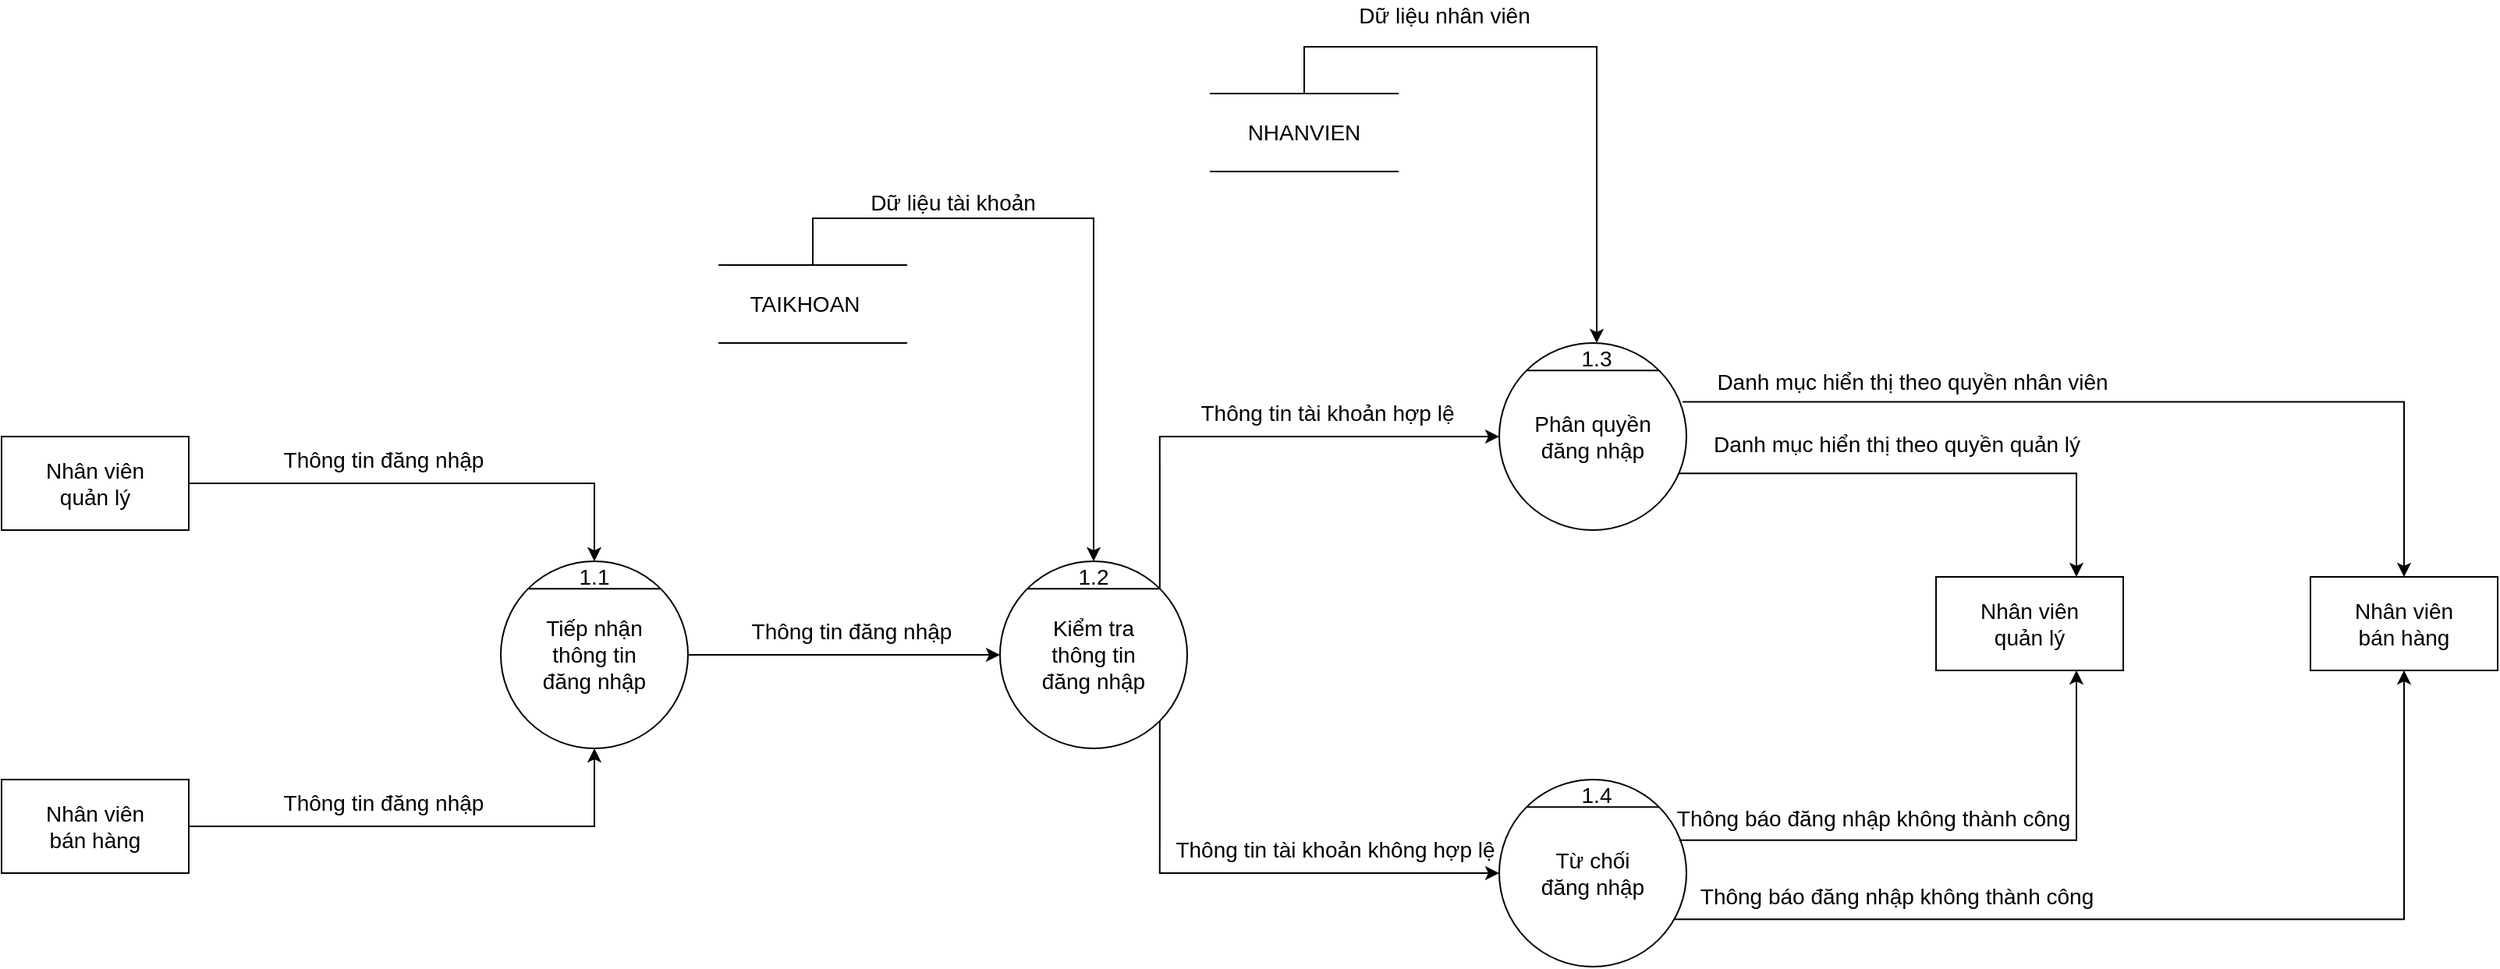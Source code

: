 <mxfile version="16.4.11" type="device"><diagram id="fe1kRjiCgUdPaGdypvBN" name="Page-1"><mxGraphModel dx="3588" dy="1741" grid="1" gridSize="10" guides="1" tooltips="1" connect="1" arrows="1" fold="1" page="1" pageScale="1" pageWidth="850" pageHeight="1100" math="0" shadow="0"><root><mxCell id="0"/><mxCell id="1" parent="0"/><mxCell id="JS5WZ30reuChtgARZtnI-5" value="" style="ellipse;whiteSpace=wrap;html=1;aspect=fixed;" parent="1" vertex="1"><mxGeometry x="-1560" y="220" width="120" height="120" as="geometry"/></mxCell><mxCell id="JS5WZ30reuChtgARZtnI-6" value="" style="endArrow=none;html=1;rounded=0;exitX=0;exitY=0;exitDx=0;exitDy=0;entryX=1;entryY=0;entryDx=0;entryDy=0;" parent="1" source="JS5WZ30reuChtgARZtnI-5" target="JS5WZ30reuChtgARZtnI-5" edge="1"><mxGeometry width="50" height="50" relative="1" as="geometry"><mxPoint x="-1220" y="775" as="sourcePoint"/><mxPoint x="-1170" y="725" as="targetPoint"/></mxGeometry></mxCell><mxCell id="JS5WZ30reuChtgARZtnI-7" value="&lt;font style=&quot;font-size: 14px&quot;&gt;Tiếp nhận thông tin đăng nhập&lt;/font&gt;" style="text;html=1;strokeColor=none;fillColor=none;align=center;verticalAlign=middle;whiteSpace=wrap;rounded=0;" parent="1" vertex="1"><mxGeometry x="-1540" y="265" width="80" height="30" as="geometry"/></mxCell><mxCell id="JS5WZ30reuChtgARZtnI-8" value="1.1" style="text;html=1;strokeColor=none;fillColor=none;align=center;verticalAlign=middle;whiteSpace=wrap;rounded=0;fontSize=14;" parent="1" vertex="1"><mxGeometry x="-1515" y="220" width="30" height="20" as="geometry"/></mxCell><mxCell id="JS5WZ30reuChtgARZtnI-9" value="" style="rounded=0;whiteSpace=wrap;html=1;" parent="1" vertex="1"><mxGeometry x="-1880" y="140" width="120" height="60" as="geometry"/></mxCell><mxCell id="JS5WZ30reuChtgARZtnI-10" value="" style="ellipse;whiteSpace=wrap;html=1;aspect=fixed;" parent="1" vertex="1"><mxGeometry x="-1240" y="220" width="120" height="120" as="geometry"/></mxCell><mxCell id="JS5WZ30reuChtgARZtnI-11" value="" style="endArrow=none;html=1;rounded=0;exitX=0;exitY=0;exitDx=0;exitDy=0;entryX=1;entryY=0;entryDx=0;entryDy=0;" parent="1" source="JS5WZ30reuChtgARZtnI-10" target="JS5WZ30reuChtgARZtnI-10" edge="1"><mxGeometry width="50" height="50" relative="1" as="geometry"><mxPoint x="-900" y="775" as="sourcePoint"/><mxPoint x="-850" y="725" as="targetPoint"/></mxGeometry></mxCell><mxCell id="JS5WZ30reuChtgARZtnI-12" value="&lt;span style=&quot;font-size: 14px&quot;&gt;Kiểm tra thông tin đăng nhập&lt;/span&gt;" style="text;html=1;strokeColor=none;fillColor=none;align=center;verticalAlign=middle;whiteSpace=wrap;rounded=0;" parent="1" vertex="1"><mxGeometry x="-1220" y="265" width="80" height="30" as="geometry"/></mxCell><mxCell id="JS5WZ30reuChtgARZtnI-13" value="1.2" style="text;html=1;strokeColor=none;fillColor=none;align=center;verticalAlign=middle;whiteSpace=wrap;rounded=0;fontSize=14;" parent="1" vertex="1"><mxGeometry x="-1195" y="220" width="30" height="20" as="geometry"/></mxCell><mxCell id="JS5WZ30reuChtgARZtnI-14" value="" style="ellipse;whiteSpace=wrap;html=1;aspect=fixed;" parent="1" vertex="1"><mxGeometry x="-920" y="80" width="120" height="120" as="geometry"/></mxCell><mxCell id="JS5WZ30reuChtgARZtnI-15" value="" style="endArrow=none;html=1;rounded=0;exitX=0;exitY=0;exitDx=0;exitDy=0;entryX=1;entryY=0;entryDx=0;entryDy=0;" parent="1" source="JS5WZ30reuChtgARZtnI-14" target="JS5WZ30reuChtgARZtnI-14" edge="1"><mxGeometry width="50" height="50" relative="1" as="geometry"><mxPoint x="-580" y="635" as="sourcePoint"/><mxPoint x="-530" y="585" as="targetPoint"/></mxGeometry></mxCell><mxCell id="JS5WZ30reuChtgARZtnI-16" value="&lt;span style=&quot;font-size: 14px&quot;&gt;Phân quyền đăng nhập&lt;/span&gt;" style="text;html=1;strokeColor=none;fillColor=none;align=center;verticalAlign=middle;whiteSpace=wrap;rounded=0;" parent="1" vertex="1"><mxGeometry x="-900" y="125" width="80" height="30" as="geometry"/></mxCell><mxCell id="JS5WZ30reuChtgARZtnI-17" value="1.3" style="text;html=1;strokeColor=none;fillColor=none;align=center;verticalAlign=middle;whiteSpace=wrap;rounded=0;fontSize=14;" parent="1" vertex="1"><mxGeometry x="-875" y="80" width="35" height="20" as="geometry"/></mxCell><mxCell id="JS5WZ30reuChtgARZtnI-19" value="" style="rounded=0;whiteSpace=wrap;html=1;" parent="1" vertex="1"><mxGeometry x="-1880" y="360" width="120" height="60" as="geometry"/></mxCell><mxCell id="JS5WZ30reuChtgARZtnI-20" value="Nhân viên quản lý" style="text;html=1;strokeColor=none;fillColor=none;align=center;verticalAlign=middle;whiteSpace=wrap;rounded=0;fontSize=14;" parent="1" vertex="1"><mxGeometry x="-1865" y="155" width="90" height="30" as="geometry"/></mxCell><mxCell id="JS5WZ30reuChtgARZtnI-21" value="Nhân viên bán hàng" style="text;html=1;strokeColor=none;fillColor=none;align=center;verticalAlign=middle;whiteSpace=wrap;rounded=0;fontSize=14;" parent="1" vertex="1"><mxGeometry x="-1865" y="375" width="90" height="30" as="geometry"/></mxCell><mxCell id="JS5WZ30reuChtgARZtnI-22" value="" style="rounded=0;whiteSpace=wrap;html=1;" parent="1" vertex="1"><mxGeometry x="-640" y="230" width="120" height="60" as="geometry"/></mxCell><mxCell id="JS5WZ30reuChtgARZtnI-23" value="Nhân viên quản lý" style="text;html=1;strokeColor=none;fillColor=none;align=center;verticalAlign=middle;whiteSpace=wrap;rounded=0;fontSize=14;" parent="1" vertex="1"><mxGeometry x="-625" y="245" width="90" height="30" as="geometry"/></mxCell><mxCell id="JS5WZ30reuChtgARZtnI-24" value="" style="rounded=0;whiteSpace=wrap;html=1;" parent="1" vertex="1"><mxGeometry x="-400" y="230" width="120" height="60" as="geometry"/></mxCell><mxCell id="JS5WZ30reuChtgARZtnI-25" value="Nhân viên bán hàng" style="text;html=1;strokeColor=none;fillColor=none;align=center;verticalAlign=middle;whiteSpace=wrap;rounded=0;fontSize=14;" parent="1" vertex="1"><mxGeometry x="-385" y="245" width="90" height="30" as="geometry"/></mxCell><mxCell id="JS5WZ30reuChtgARZtnI-26" value="" style="edgeStyle=segmentEdgeStyle;endArrow=classic;html=1;rounded=0;fontSize=14;exitX=1;exitY=0.5;exitDx=0;exitDy=0;entryX=0.5;entryY=0;entryDx=0;entryDy=0;" parent="1" source="JS5WZ30reuChtgARZtnI-9" target="JS5WZ30reuChtgARZtnI-8" edge="1"><mxGeometry width="50" height="50" relative="1" as="geometry"><mxPoint x="-1470" y="250" as="sourcePoint"/><mxPoint x="-1420" y="200" as="targetPoint"/><Array as="points"><mxPoint x="-1500" y="170"/></Array></mxGeometry></mxCell><mxCell id="JS5WZ30reuChtgARZtnI-28" value="" style="edgeStyle=segmentEdgeStyle;endArrow=classic;html=1;rounded=0;fontSize=14;exitX=1;exitY=0.5;exitDx=0;exitDy=0;entryX=0.5;entryY=1;entryDx=0;entryDy=0;" parent="1" source="JS5WZ30reuChtgARZtnI-19" target="JS5WZ30reuChtgARZtnI-5" edge="1"><mxGeometry width="50" height="50" relative="1" as="geometry"><mxPoint x="-1470" y="250" as="sourcePoint"/><mxPoint x="-1420" y="200" as="targetPoint"/></mxGeometry></mxCell><mxCell id="JS5WZ30reuChtgARZtnI-29" value="Thông tin đăng nhập" style="text;html=1;strokeColor=none;fillColor=none;align=center;verticalAlign=middle;whiteSpace=wrap;rounded=0;fontSize=14;" parent="1" vertex="1"><mxGeometry x="-1710" y="140" width="150" height="30" as="geometry"/></mxCell><mxCell id="JS5WZ30reuChtgARZtnI-30" value="Thông tin đăng nhập" style="text;html=1;strokeColor=none;fillColor=none;align=center;verticalAlign=middle;whiteSpace=wrap;rounded=0;fontSize=14;" parent="1" vertex="1"><mxGeometry x="-1710" y="360" width="150" height="30" as="geometry"/></mxCell><mxCell id="JS5WZ30reuChtgARZtnI-31" value="" style="endArrow=classic;html=1;rounded=0;fontSize=14;exitX=1;exitY=0.5;exitDx=0;exitDy=0;entryX=0;entryY=0.5;entryDx=0;entryDy=0;" parent="1" source="JS5WZ30reuChtgARZtnI-5" target="JS5WZ30reuChtgARZtnI-10" edge="1"><mxGeometry width="50" height="50" relative="1" as="geometry"><mxPoint x="-1470" y="230" as="sourcePoint"/><mxPoint x="-1420" y="180" as="targetPoint"/></mxGeometry></mxCell><mxCell id="JS5WZ30reuChtgARZtnI-32" value="Thông tin đăng nhập" style="text;html=1;strokeColor=none;fillColor=none;align=center;verticalAlign=middle;whiteSpace=wrap;rounded=0;fontSize=14;" parent="1" vertex="1"><mxGeometry x="-1410" y="250" width="150" height="30" as="geometry"/></mxCell><mxCell id="JS5WZ30reuChtgARZtnI-33" value="" style="shape=partialRectangle;whiteSpace=wrap;html=1;left=0;right=0;fillColor=none;fontSize=14;" parent="1" vertex="1"><mxGeometry x="-1420" y="30" width="120" height="50" as="geometry"/></mxCell><mxCell id="JS5WZ30reuChtgARZtnI-34" value="TAIKHOAN" style="text;html=1;strokeColor=none;fillColor=none;align=center;verticalAlign=middle;whiteSpace=wrap;rounded=0;fontSize=14;" parent="1" vertex="1"><mxGeometry x="-1440" y="40" width="150" height="30" as="geometry"/></mxCell><mxCell id="JS5WZ30reuChtgARZtnI-37" value="" style="edgeStyle=segmentEdgeStyle;endArrow=classic;html=1;rounded=0;fontSize=14;entryX=0.5;entryY=0;entryDx=0;entryDy=0;exitX=0.5;exitY=0;exitDx=0;exitDy=0;" parent="1" source="JS5WZ30reuChtgARZtnI-33" target="JS5WZ30reuChtgARZtnI-13" edge="1"><mxGeometry width="50" height="50" relative="1" as="geometry"><mxPoint x="-1310" y="30" as="sourcePoint"/><mxPoint x="-1180" y="180" as="targetPoint"/><Array as="points"><mxPoint x="-1360"/><mxPoint x="-1180"/></Array></mxGeometry></mxCell><mxCell id="JS5WZ30reuChtgARZtnI-38" value="Dữ liệu tài khoản" style="text;html=1;strokeColor=none;fillColor=none;align=center;verticalAlign=middle;whiteSpace=wrap;rounded=0;fontSize=14;" parent="1" vertex="1"><mxGeometry x="-1345" y="-20" width="150" height="20" as="geometry"/></mxCell><mxCell id="JS5WZ30reuChtgARZtnI-46" value="" style="ellipse;whiteSpace=wrap;html=1;aspect=fixed;" parent="1" vertex="1"><mxGeometry x="-920" y="360" width="120" height="120" as="geometry"/></mxCell><mxCell id="JS5WZ30reuChtgARZtnI-47" value="" style="endArrow=none;html=1;rounded=0;exitX=0;exitY=0;exitDx=0;exitDy=0;entryX=1;entryY=0;entryDx=0;entryDy=0;" parent="1" source="JS5WZ30reuChtgARZtnI-46" target="JS5WZ30reuChtgARZtnI-46" edge="1"><mxGeometry width="50" height="50" relative="1" as="geometry"><mxPoint x="-580" y="915" as="sourcePoint"/><mxPoint x="-530" y="865" as="targetPoint"/></mxGeometry></mxCell><mxCell id="JS5WZ30reuChtgARZtnI-48" value="&lt;span style=&quot;font-size: 14px&quot;&gt;Từ chối đăng nhập&lt;/span&gt;" style="text;html=1;strokeColor=none;fillColor=none;align=center;verticalAlign=middle;whiteSpace=wrap;rounded=0;" parent="1" vertex="1"><mxGeometry x="-900" y="405" width="80" height="30" as="geometry"/></mxCell><mxCell id="JS5WZ30reuChtgARZtnI-49" value="1.4" style="text;html=1;strokeColor=none;fillColor=none;align=center;verticalAlign=middle;whiteSpace=wrap;rounded=0;fontSize=14;" parent="1" vertex="1"><mxGeometry x="-875" y="360" width="35" height="20" as="geometry"/></mxCell><mxCell id="JS5WZ30reuChtgARZtnI-50" value="" style="edgeStyle=segmentEdgeStyle;endArrow=classic;html=1;rounded=0;fontSize=14;entryX=0;entryY=0.5;entryDx=0;entryDy=0;exitX=1;exitY=0;exitDx=0;exitDy=0;" parent="1" source="JS5WZ30reuChtgARZtnI-10" target="JS5WZ30reuChtgARZtnI-14" edge="1"><mxGeometry width="50" height="50" relative="1" as="geometry"><mxPoint x="-1190" y="480" as="sourcePoint"/><mxPoint x="-1140" y="430" as="targetPoint"/><Array as="points"><mxPoint x="-1138" y="140"/></Array></mxGeometry></mxCell><mxCell id="JS5WZ30reuChtgARZtnI-51" value="" style="edgeStyle=segmentEdgeStyle;endArrow=classic;html=1;rounded=0;fontSize=14;entryX=0;entryY=0.5;entryDx=0;entryDy=0;exitX=1;exitY=1;exitDx=0;exitDy=0;" parent="1" source="JS5WZ30reuChtgARZtnI-10" target="JS5WZ30reuChtgARZtnI-46" edge="1"><mxGeometry width="50" height="50" relative="1" as="geometry"><mxPoint x="-1190" y="480" as="sourcePoint"/><mxPoint x="-1140" y="430" as="targetPoint"/><Array as="points"><mxPoint x="-1138" y="420"/></Array></mxGeometry></mxCell><mxCell id="JS5WZ30reuChtgARZtnI-52" value="Thông tin tài khoản hợp lệ" style="text;html=1;strokeColor=none;fillColor=none;align=center;verticalAlign=middle;whiteSpace=wrap;rounded=0;fontSize=14;" parent="1" vertex="1"><mxGeometry x="-1120" y="110" width="180" height="30" as="geometry"/></mxCell><mxCell id="JS5WZ30reuChtgARZtnI-53" value="Thông tin tài khoản không hợp lệ" style="text;html=1;strokeColor=none;fillColor=none;align=center;verticalAlign=middle;whiteSpace=wrap;rounded=0;fontSize=14;" parent="1" vertex="1"><mxGeometry x="-1130" y="390" width="210" height="30" as="geometry"/></mxCell><mxCell id="JS5WZ30reuChtgARZtnI-54" value="" style="edgeStyle=segmentEdgeStyle;endArrow=classic;html=1;rounded=0;fontSize=14;exitX=0.961;exitY=0.697;exitDx=0;exitDy=0;entryX=0.75;entryY=0;entryDx=0;entryDy=0;exitPerimeter=0;" parent="1" source="JS5WZ30reuChtgARZtnI-14" target="JS5WZ30reuChtgARZtnI-22" edge="1"><mxGeometry width="50" height="50" relative="1" as="geometry"><mxPoint x="-700" y="300" as="sourcePoint"/><mxPoint x="-650" y="250" as="targetPoint"/></mxGeometry></mxCell><mxCell id="JS5WZ30reuChtgARZtnI-55" value="" style="edgeStyle=segmentEdgeStyle;endArrow=classic;html=1;rounded=0;fontSize=14;entryX=0.5;entryY=0;entryDx=0;entryDy=0;exitX=0.979;exitY=0.315;exitDx=0;exitDy=0;exitPerimeter=0;" parent="1" source="JS5WZ30reuChtgARZtnI-14" target="JS5WZ30reuChtgARZtnI-24" edge="1"><mxGeometry width="50" height="50" relative="1" as="geometry"><mxPoint x="-800" y="118" as="sourcePoint"/><mxPoint x="-650" y="250" as="targetPoint"/></mxGeometry></mxCell><mxCell id="JS5WZ30reuChtgARZtnI-56" value="" style="edgeStyle=segmentEdgeStyle;endArrow=classic;html=1;rounded=0;fontSize=14;exitX=0.961;exitY=0.324;exitDx=0;exitDy=0;exitPerimeter=0;entryX=0.75;entryY=1;entryDx=0;entryDy=0;" parent="1" source="JS5WZ30reuChtgARZtnI-46" target="JS5WZ30reuChtgARZtnI-22" edge="1"><mxGeometry width="50" height="50" relative="1" as="geometry"><mxPoint x="-700" y="390" as="sourcePoint"/><mxPoint x="-650" y="340" as="targetPoint"/></mxGeometry></mxCell><mxCell id="JS5WZ30reuChtgARZtnI-57" value="" style="edgeStyle=segmentEdgeStyle;endArrow=classic;html=1;rounded=0;fontSize=14;exitX=0.938;exitY=0.747;exitDx=0;exitDy=0;exitPerimeter=0;entryX=0.5;entryY=1;entryDx=0;entryDy=0;" parent="1" source="JS5WZ30reuChtgARZtnI-46" target="JS5WZ30reuChtgARZtnI-24" edge="1"><mxGeometry width="50" height="50" relative="1" as="geometry"><mxPoint x="-700" y="390" as="sourcePoint"/><mxPoint x="-650" y="340" as="targetPoint"/></mxGeometry></mxCell><mxCell id="JS5WZ30reuChtgARZtnI-59" value="Danh mục hiển thị theo quyền quản lý" style="text;html=1;strokeColor=none;fillColor=none;align=center;verticalAlign=middle;whiteSpace=wrap;rounded=0;fontSize=14;" parent="1" vertex="1"><mxGeometry x="-810" y="130" width="290" height="30" as="geometry"/></mxCell><mxCell id="JS5WZ30reuChtgARZtnI-60" value="Danh mục hiển thị theo quyền nhân viên" style="text;html=1;strokeColor=none;fillColor=none;align=center;verticalAlign=middle;whiteSpace=wrap;rounded=0;fontSize=14;" parent="1" vertex="1"><mxGeometry x="-800" y="90" width="290" height="30" as="geometry"/></mxCell><mxCell id="JS5WZ30reuChtgARZtnI-61" value="Thông báo đăng nhập không thành công" style="text;html=1;strokeColor=none;fillColor=none;align=center;verticalAlign=middle;whiteSpace=wrap;rounded=0;fontSize=14;" parent="1" vertex="1"><mxGeometry x="-840" y="370" width="320" height="30" as="geometry"/></mxCell><mxCell id="JS5WZ30reuChtgARZtnI-62" value="Thông báo đăng nhập không thành công" style="text;html=1;strokeColor=none;fillColor=none;align=center;verticalAlign=middle;whiteSpace=wrap;rounded=0;fontSize=14;" parent="1" vertex="1"><mxGeometry x="-825" y="420" width="320" height="30" as="geometry"/></mxCell><mxCell id="JS5WZ30reuChtgARZtnI-63" value="" style="shape=partialRectangle;whiteSpace=wrap;html=1;left=0;right=0;fillColor=none;fontSize=14;" parent="1" vertex="1"><mxGeometry x="-1105" y="-80" width="120" height="50" as="geometry"/></mxCell><mxCell id="JS5WZ30reuChtgARZtnI-65" value="NHANVIEN" style="text;html=1;strokeColor=none;fillColor=none;align=center;verticalAlign=middle;whiteSpace=wrap;rounded=0;fontSize=14;" parent="1" vertex="1"><mxGeometry x="-1120" y="-70" width="150" height="30" as="geometry"/></mxCell><mxCell id="JS5WZ30reuChtgARZtnI-66" value="" style="edgeStyle=segmentEdgeStyle;endArrow=classic;html=1;rounded=0;fontSize=14;exitX=0.5;exitY=0;exitDx=0;exitDy=0;entryX=0.5;entryY=0;entryDx=0;entryDy=0;" parent="1" source="JS5WZ30reuChtgARZtnI-63" target="JS5WZ30reuChtgARZtnI-17" edge="1"><mxGeometry width="50" height="50" relative="1" as="geometry"><mxPoint x="-1170" y="190" as="sourcePoint"/><mxPoint x="-1120" y="140" as="targetPoint"/><Array as="points"><mxPoint x="-1045" y="-110"/><mxPoint x="-858" y="-110"/></Array></mxGeometry></mxCell><mxCell id="JS5WZ30reuChtgARZtnI-67" value="Dữ liệu nhân viên" style="text;html=1;strokeColor=none;fillColor=none;align=center;verticalAlign=middle;whiteSpace=wrap;rounded=0;fontSize=14;" parent="1" vertex="1"><mxGeometry x="-1030" y="-140" width="150" height="20" as="geometry"/></mxCell></root></mxGraphModel></diagram></mxfile>